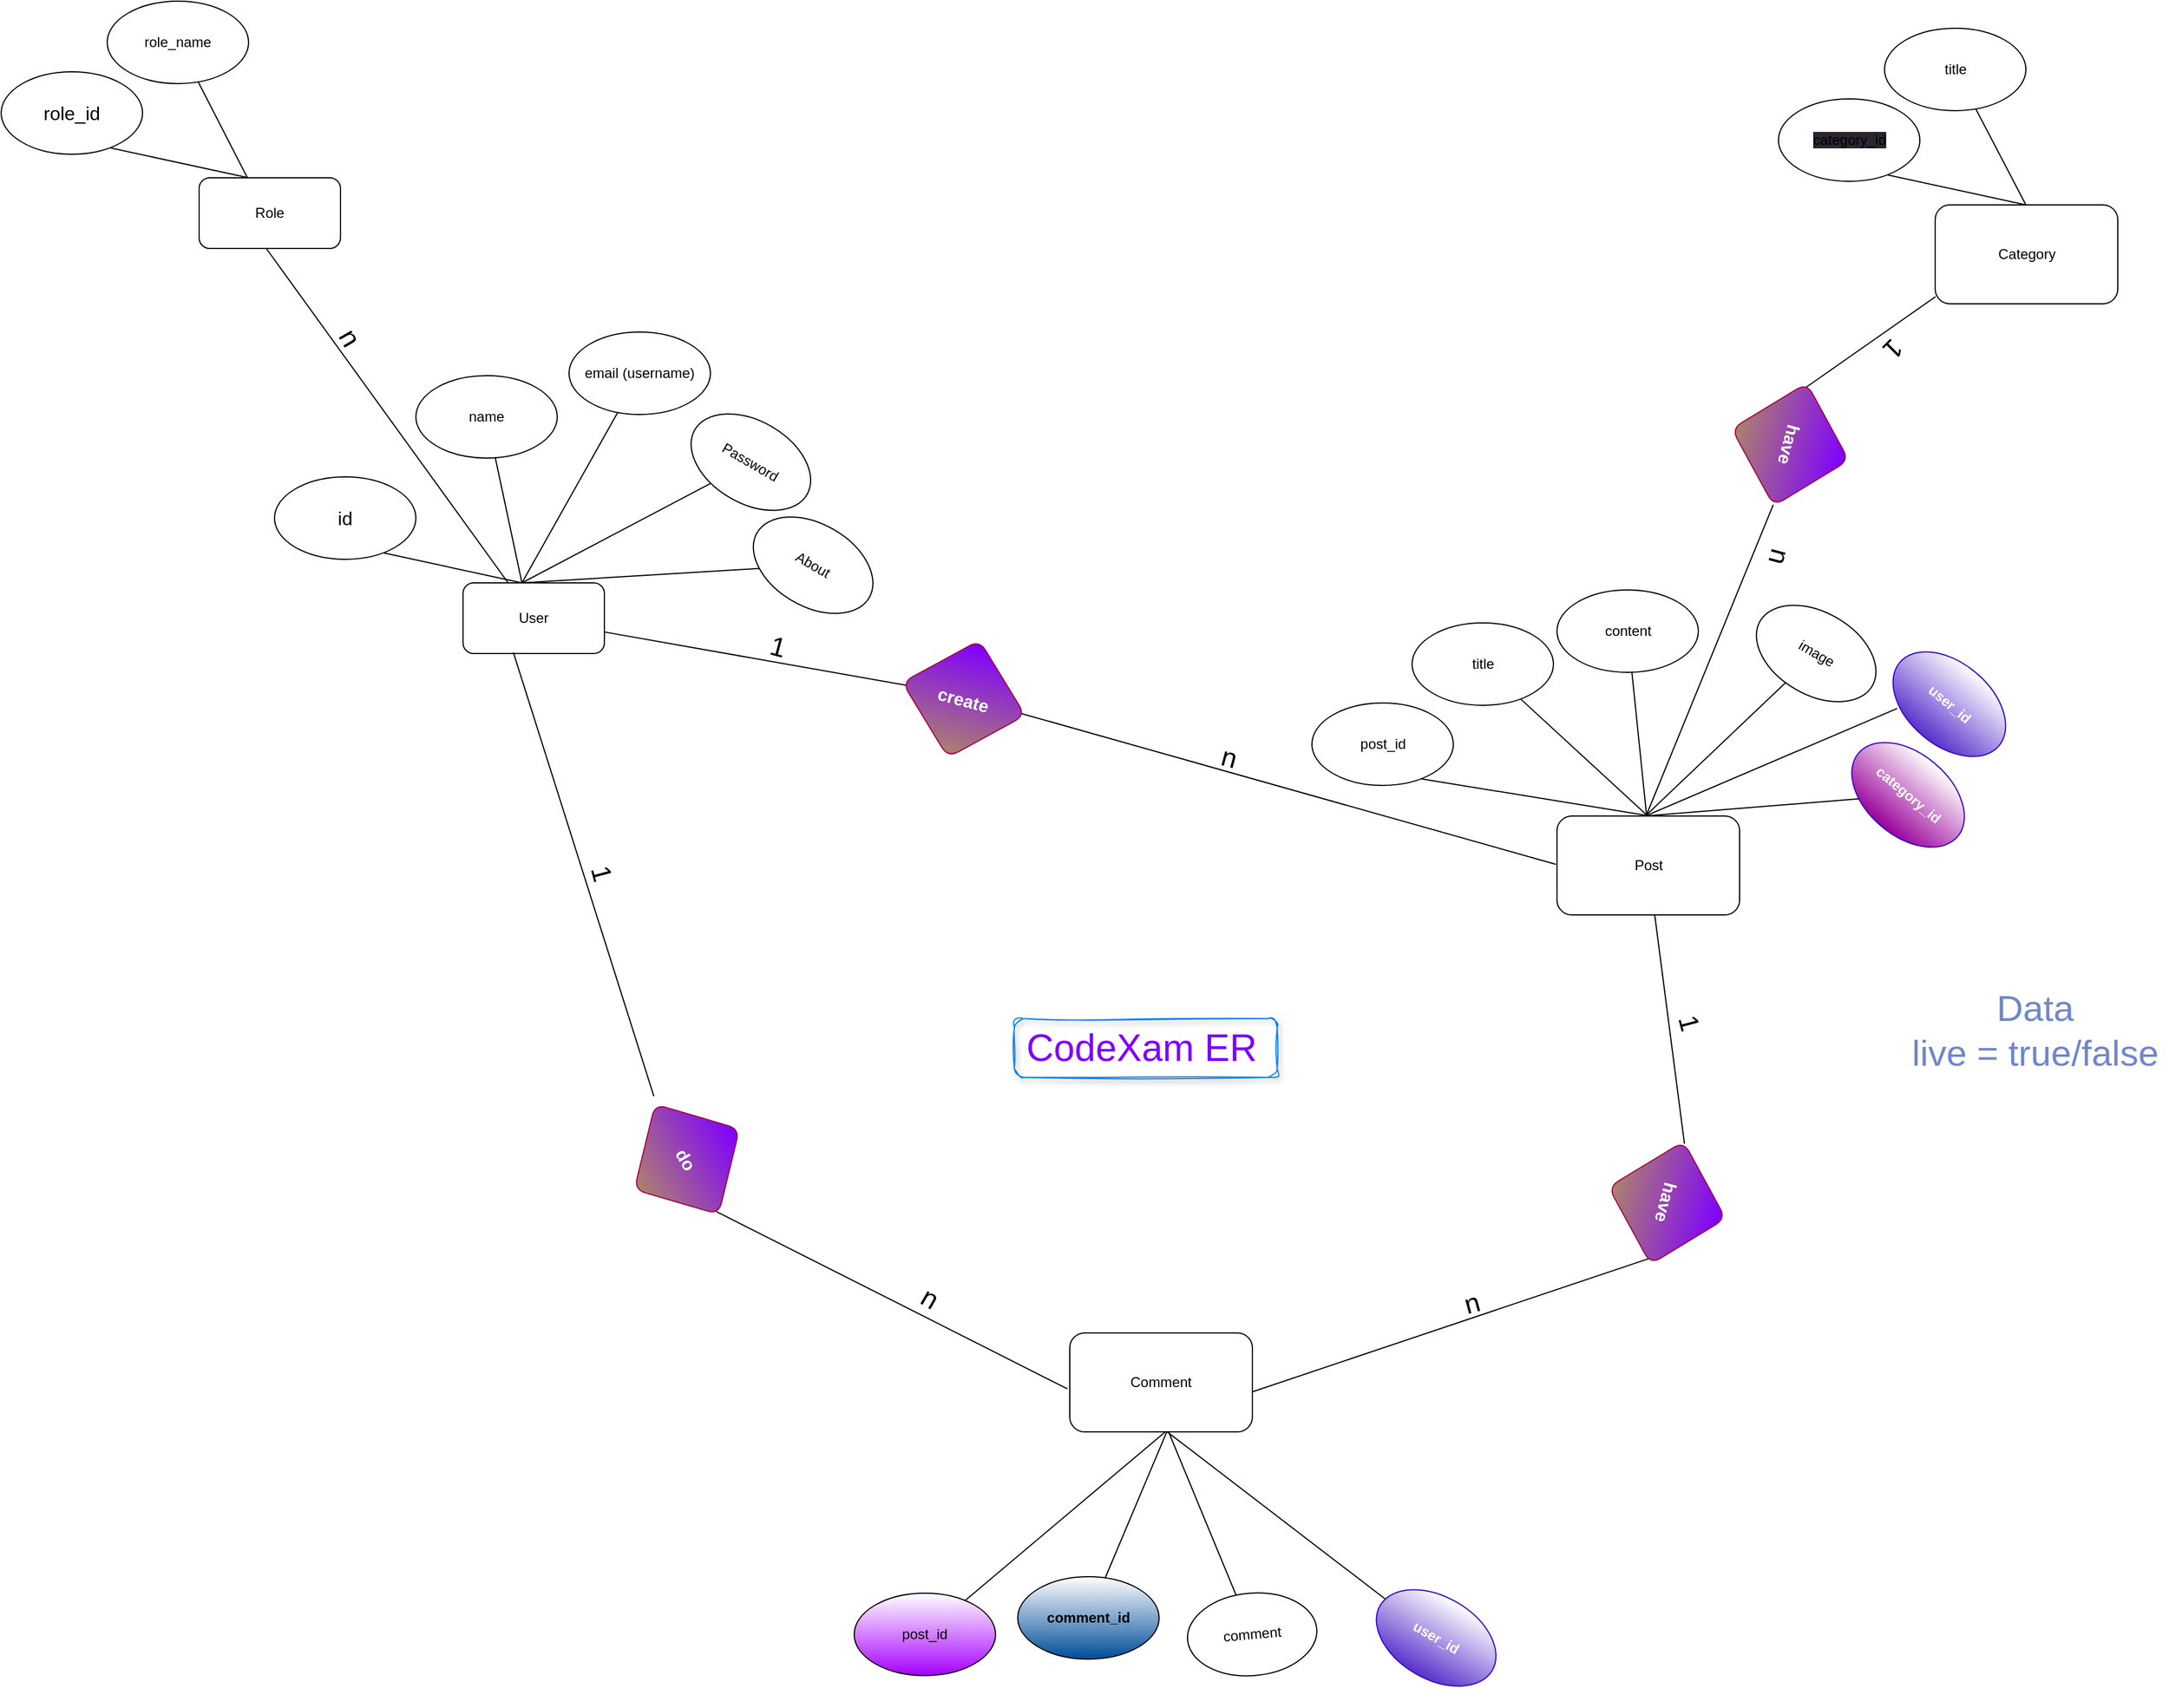 <mxfile version="20.7.4" type="device"><diagram id="6SDMkp0Jsah5h88VbhPf" name="Page-1"><mxGraphModel dx="3900" dy="1900" grid="0" gridSize="10" guides="1" tooltips="1" connect="0" arrows="1" fold="1" page="0" pageScale="1" pageWidth="1200" pageHeight="1920" math="0" shadow="0"><root><mxCell id="0"/><mxCell id="1" parent="0"/><mxCell id="XQUWWB7eHE2q2GueUw89-8" value="" style="endArrow=none;html=1;rounded=0;entryX=0.751;entryY=0.915;entryDx=0;entryDy=0;entryPerimeter=0;shadow=0;" parent="1" target="XQUWWB7eHE2q2GueUw89-1" edge="1"><mxGeometry width="50" height="50" relative="1" as="geometry"><mxPoint x="127" y="569" as="sourcePoint"/><mxPoint x="-3" y="549" as="targetPoint"/></mxGeometry></mxCell><mxCell id="XQUWWB7eHE2q2GueUw89-1" value="&lt;font style=&quot;font-size: 16px;&quot;&gt;id&lt;/font&gt;" style="ellipse;whiteSpace=wrap;html=1;shadow=0;" parent="1" vertex="1"><mxGeometry x="-83" y="479" width="120" height="70" as="geometry"/></mxCell><mxCell id="XQUWWB7eHE2q2GueUw89-2" value="User" style="rounded=1;whiteSpace=wrap;html=1;" parent="1" vertex="1"><mxGeometry x="77" y="569" width="120" height="60" as="geometry"/></mxCell><mxCell id="XQUWWB7eHE2q2GueUw89-3" value="name" style="ellipse;whiteSpace=wrap;html=1;" parent="1" vertex="1"><mxGeometry x="37" y="393" width="120" height="70" as="geometry"/></mxCell><mxCell id="XQUWWB7eHE2q2GueUw89-9" value="" style="endArrow=none;html=1;rounded=0;shadow=0;" parent="1" target="XQUWWB7eHE2q2GueUw89-3" edge="1"><mxGeometry width="50" height="50" relative="1" as="geometry"><mxPoint x="127" y="569" as="sourcePoint"/><mxPoint x="97" y="469" as="targetPoint"/></mxGeometry></mxCell><mxCell id="XQUWWB7eHE2q2GueUw89-10" value="email (username)" style="ellipse;whiteSpace=wrap;html=1;" parent="1" vertex="1"><mxGeometry x="167" y="356" width="120" height="70" as="geometry"/></mxCell><mxCell id="XQUWWB7eHE2q2GueUw89-11" value="" style="endArrow=none;html=1;rounded=0;shadow=0;" parent="1" target="XQUWWB7eHE2q2GueUw89-10" edge="1"><mxGeometry width="50" height="50" relative="1" as="geometry"><mxPoint x="127" y="569" as="sourcePoint"/><mxPoint x="227" y="459" as="targetPoint"/></mxGeometry></mxCell><mxCell id="XQUWWB7eHE2q2GueUw89-12" value="Password" style="ellipse;whiteSpace=wrap;html=1;rotation=30;" parent="1" vertex="1"><mxGeometry x="266.33" y="431.5" width="110" height="70" as="geometry"/></mxCell><mxCell id="XQUWWB7eHE2q2GueUw89-13" value="" style="endArrow=none;html=1;rounded=0;shadow=0;" parent="1" target="XQUWWB7eHE2q2GueUw89-12" edge="1"><mxGeometry width="50" height="50" relative="1" as="geometry"><mxPoint x="127" y="569" as="sourcePoint"/><mxPoint x="237" y="469" as="targetPoint"/></mxGeometry></mxCell><mxCell id="XQUWWB7eHE2q2GueUw89-14" value="&lt;font style=&quot;font-size: 12px;&quot;&gt;About&lt;/font&gt;" style="ellipse;whiteSpace=wrap;html=1;rotation=30;" parent="1" vertex="1"><mxGeometry x="319.17" y="519" width="110" height="70" as="geometry"/></mxCell><mxCell id="XQUWWB7eHE2q2GueUw89-15" value="" style="endArrow=none;html=1;rounded=0;shadow=0;" parent="1" target="XQUWWB7eHE2q2GueUw89-14" edge="1"><mxGeometry width="50" height="50" relative="1" as="geometry"><mxPoint x="127" y="569" as="sourcePoint"/><mxPoint x="289.84" y="556.5" as="targetPoint"/></mxGeometry></mxCell><mxCell id="HnbUaMD_o3YrKegEh7Nn-2" value="" style="endArrow=none;html=1;rounded=0;entryX=0.751;entryY=0.915;entryDx=0;entryDy=0;entryPerimeter=0;shadow=0;exitX=0.486;exitY=-0.008;exitDx=0;exitDy=0;exitPerimeter=0;" parent="1" source="HnbUaMD_o3YrKegEh7Nn-1" target="HnbUaMD_o3YrKegEh7Nn-3" edge="1"><mxGeometry width="50" height="50" relative="1" as="geometry"><mxPoint x="1080.54" y="767" as="sourcePoint"/><mxPoint x="950.54" y="747" as="targetPoint"/></mxGeometry></mxCell><mxCell id="HnbUaMD_o3YrKegEh7Nn-3" value="post_id" style="ellipse;whiteSpace=wrap;html=1;shadow=0;" parent="1" vertex="1"><mxGeometry x="797.54" y="671" width="120" height="70" as="geometry"/></mxCell><mxCell id="HnbUaMD_o3YrKegEh7Nn-4" value="title" style="ellipse;whiteSpace=wrap;html=1;" parent="1" vertex="1"><mxGeometry x="882.54" y="603" width="120" height="70" as="geometry"/></mxCell><mxCell id="HnbUaMD_o3YrKegEh7Nn-5" value="" style="endArrow=none;html=1;rounded=0;shadow=0;" parent="1" target="HnbUaMD_o3YrKegEh7Nn-4" edge="1"><mxGeometry width="50" height="50" relative="1" as="geometry"><mxPoint x="1081.54" y="766" as="sourcePoint"/><mxPoint x="1050.54" y="667" as="targetPoint"/></mxGeometry></mxCell><mxCell id="HnbUaMD_o3YrKegEh7Nn-6" value="content" style="ellipse;whiteSpace=wrap;html=1;" parent="1" vertex="1"><mxGeometry x="1005.54" y="575" width="120" height="70" as="geometry"/></mxCell><mxCell id="HnbUaMD_o3YrKegEh7Nn-7" value="" style="endArrow=none;html=1;rounded=0;shadow=0;" parent="1" target="HnbUaMD_o3YrKegEh7Nn-6" edge="1"><mxGeometry width="50" height="50" relative="1" as="geometry"><mxPoint x="1081.54" y="766" as="sourcePoint"/><mxPoint x="1180.54" y="657" as="targetPoint"/></mxGeometry></mxCell><mxCell id="HnbUaMD_o3YrKegEh7Nn-8" value="image" style="ellipse;whiteSpace=wrap;html=1;rotation=30;" parent="1" vertex="1"><mxGeometry x="1170.54" y="594" width="110" height="70" as="geometry"/></mxCell><mxCell id="HnbUaMD_o3YrKegEh7Nn-9" value="" style="endArrow=none;html=1;rounded=0;shadow=0;" parent="1" target="HnbUaMD_o3YrKegEh7Nn-8" edge="1"><mxGeometry width="50" height="50" relative="1" as="geometry"><mxPoint x="1080.54" y="767" as="sourcePoint"/><mxPoint x="1190.54" y="667" as="targetPoint"/></mxGeometry></mxCell><mxCell id="HnbUaMD_o3YrKegEh7Nn-10" value="" style="endArrow=none;html=1;rounded=0;shadow=0;entryX=0.213;entryY=0.947;entryDx=0;entryDy=0;entryPerimeter=0;" parent="1" target="HnbUaMD_o3YrKegEh7Nn-11" edge="1"><mxGeometry width="50" height="50" relative="1" as="geometry"><mxPoint x="1080.54" y="767" as="sourcePoint"/><mxPoint x="1282.092" y="754.808" as="targetPoint"/></mxGeometry></mxCell><mxCell id="HnbUaMD_o3YrKegEh7Nn-11" value="&lt;b&gt;user_id&lt;/b&gt;" style="ellipse;whiteSpace=wrap;html=1;rotation=40;fillColor=default;fontColor=#ffffff;strokeColor=#3700CC;gradientColor=#582FCB;" parent="1" vertex="1"><mxGeometry x="1283.54" y="637" width="110" height="70" as="geometry"/></mxCell><mxCell id="HnbUaMD_o3YrKegEh7Nn-13" value="" style="endArrow=none;html=1;rounded=0;fontSize=15;exitX=0.963;exitY=0.494;exitDx=0;exitDy=0;exitPerimeter=0;" parent="1" source="HnbUaMD_o3YrKegEh7Nn-12" edge="1"><mxGeometry width="50" height="50" relative="1" as="geometry"><mxPoint x="797" y="809.721" as="sourcePoint"/><mxPoint x="1004.54" y="808" as="targetPoint"/></mxGeometry></mxCell><mxCell id="HnbUaMD_o3YrKegEh7Nn-14" value="" style="endArrow=none;html=1;rounded=0;fontSize=15;exitX=0.05;exitY=0.513;exitDx=0;exitDy=0;exitPerimeter=0;entryX=1.005;entryY=0.697;entryDx=0;entryDy=0;entryPerimeter=0;" parent="1" source="HnbUaMD_o3YrKegEh7Nn-12" target="XQUWWB7eHE2q2GueUw89-2" edge="1"><mxGeometry width="50" height="50" relative="1" as="geometry"><mxPoint x="147" y="679.5" as="sourcePoint"/><mxPoint x="197" y="629.5" as="targetPoint"/></mxGeometry></mxCell><mxCell id="HnbUaMD_o3YrKegEh7Nn-12" value="&lt;b&gt;&lt;font style=&quot;font-size: 15px;&quot;&gt;create&lt;/font&gt;&lt;/b&gt;" style="rhombus;whiteSpace=wrap;html=1;strokeColor=#A50040;fontSize=12;fillColor=#7F00FF;fontColor=#ffffff;gradientColor=#AC816E;rounded=1;rotation=15;" parent="1" vertex="1"><mxGeometry x="448" y="616" width="108" height="103" as="geometry"/></mxCell><mxCell id="HnbUaMD_o3YrKegEh7Nn-17" value="&lt;font style=&quot;font-size: 23px;&quot;&gt;1&lt;/font&gt;" style="text;html=1;align=center;verticalAlign=middle;resizable=0;points=[];autosize=1;strokeColor=none;fillColor=none;fontSize=15;rotation=15;" parent="1" vertex="1"><mxGeometry x="328" y="603" width="31" height="40" as="geometry"/></mxCell><mxCell id="HnbUaMD_o3YrKegEh7Nn-18" value="&lt;font style=&quot;font-size: 23px;&quot;&gt;n&lt;/font&gt;" style="text;html=1;align=center;verticalAlign=middle;resizable=0;points=[];autosize=1;strokeColor=none;fillColor=none;fontSize=15;rotation=15;" parent="1" vertex="1"><mxGeometry x="711.0" y="697" width="31" height="40" as="geometry"/></mxCell><mxCell id="HnbUaMD_o3YrKegEh7Nn-33" value="" style="endArrow=none;html=1;rounded=0;shadow=0;exitX=0.526;exitY=0.995;exitDx=0;exitDy=0;exitPerimeter=0;" parent="1" source="HnbUaMD_o3YrKegEh7Nn-32" target="HnbUaMD_o3YrKegEh7Nn-34" edge="1"><mxGeometry width="50" height="50" relative="1" as="geometry"><mxPoint x="645.83" y="1587" as="sourcePoint"/><mxPoint x="515.83" y="1567" as="targetPoint"/></mxGeometry></mxCell><mxCell id="HnbUaMD_o3YrKegEh7Nn-34" value="post_id" style="ellipse;whiteSpace=wrap;html=1;shadow=0;gradientColor=#a600ff;" parent="1" vertex="1"><mxGeometry x="409" y="1427" width="120" height="70" as="geometry"/></mxCell><mxCell id="HnbUaMD_o3YrKegEh7Nn-35" value="&lt;b&gt;comment_id&lt;/b&gt;" style="ellipse;whiteSpace=wrap;html=1;gradientColor=#004C99;" parent="1" vertex="1"><mxGeometry x="547.83" y="1413" width="120" height="70" as="geometry"/></mxCell><mxCell id="HnbUaMD_o3YrKegEh7Nn-36" value="" style="endArrow=none;html=1;rounded=0;shadow=0;exitX=0.533;exitY=0.992;exitDx=0;exitDy=0;exitPerimeter=0;" parent="1" source="HnbUaMD_o3YrKegEh7Nn-32" target="HnbUaMD_o3YrKegEh7Nn-35" edge="1"><mxGeometry width="50" height="50" relative="1" as="geometry"><mxPoint x="645.83" y="1587" as="sourcePoint"/><mxPoint x="615.83" y="1487" as="targetPoint"/></mxGeometry></mxCell><mxCell id="HnbUaMD_o3YrKegEh7Nn-39" value="comment" style="ellipse;whiteSpace=wrap;html=1;rotation=-5;" parent="1" vertex="1"><mxGeometry x="691.83" y="1427" width="110" height="70" as="geometry"/></mxCell><mxCell id="HnbUaMD_o3YrKegEh7Nn-40" value="" style="endArrow=none;html=1;rounded=0;shadow=0;" parent="1" target="HnbUaMD_o3YrKegEh7Nn-39" edge="1"><mxGeometry width="50" height="50" relative="1" as="geometry"><mxPoint x="673" y="1283" as="sourcePoint"/><mxPoint x="755.83" y="1487" as="targetPoint"/></mxGeometry></mxCell><mxCell id="HnbUaMD_o3YrKegEh7Nn-41" value="" style="endArrow=none;html=1;rounded=0;shadow=0;exitX=0.535;exitY=1.002;exitDx=0;exitDy=0;exitPerimeter=0;" parent="1" source="HnbUaMD_o3YrKegEh7Nn-32" target="HnbUaMD_o3YrKegEh7Nn-42" edge="1"><mxGeometry width="50" height="50" relative="1" as="geometry"><mxPoint x="645.83" y="1587" as="sourcePoint"/><mxPoint x="847.382" y="1574.808" as="targetPoint"/></mxGeometry></mxCell><mxCell id="HnbUaMD_o3YrKegEh7Nn-42" value="&lt;b&gt;user_id&lt;/b&gt;" style="ellipse;whiteSpace=wrap;html=1;rotation=30;fillColor=default;fontColor=#ffffff;strokeColor=#3700CC;gradientColor=#582FCB;" parent="1" vertex="1"><mxGeometry x="848" y="1430" width="110" height="70" as="geometry"/></mxCell><mxCell id="HnbUaMD_o3YrKegEh7Nn-46" value="" style="endArrow=none;html=1;rounded=0;fontSize=16;entryX=0.356;entryY=0.984;entryDx=0;entryDy=0;entryPerimeter=0;" parent="1" target="XQUWWB7eHE2q2GueUw89-2" edge="1"><mxGeometry width="50" height="50" relative="1" as="geometry"><mxPoint x="239" y="1005" as="sourcePoint"/><mxPoint x="120" y="786" as="targetPoint"/></mxGeometry></mxCell><mxCell id="HnbUaMD_o3YrKegEh7Nn-47" value="" style="endArrow=none;html=1;rounded=0;fontSize=16;exitX=0.972;exitY=0.505;exitDx=0;exitDy=0;exitPerimeter=0;entryX=-0.013;entryY=0.565;entryDx=0;entryDy=0;entryPerimeter=0;" parent="1" source="HnbUaMD_o3YrKegEh7Nn-44" target="HnbUaMD_o3YrKegEh7Nn-32" edge="1"><mxGeometry width="50" height="50" relative="1" as="geometry"><mxPoint x="267" y="1107" as="sourcePoint"/><mxPoint x="588" y="1260" as="targetPoint"/></mxGeometry></mxCell><mxCell id="HnbUaMD_o3YrKegEh7Nn-44" value="&lt;b&gt;&lt;font style=&quot;font-size: 15px;&quot;&gt;do&lt;/font&gt;&lt;/b&gt;" style="rhombus;whiteSpace=wrap;html=1;strokeColor=#A50040;fontSize=12;fillColor=#7F00FF;fontColor=#ffffff;gradientColor=#AC816E;rotation=60;rounded=1;" parent="1" vertex="1"><mxGeometry x="213" y="1007" width="108" height="103" as="geometry"/></mxCell><mxCell id="HnbUaMD_o3YrKegEh7Nn-48" value="" style="endArrow=none;html=1;rounded=0;fontSize=16;exitX=0.016;exitY=0.488;exitDx=0;exitDy=0;exitPerimeter=0;" parent="1" source="HnbUaMD_o3YrKegEh7Nn-50" target="HnbUaMD_o3YrKegEh7Nn-1" edge="1"><mxGeometry width="50" height="50" relative="1" as="geometry"><mxPoint x="1104" y="1048" as="sourcePoint"/><mxPoint x="924" y="852" as="targetPoint"/></mxGeometry></mxCell><mxCell id="HnbUaMD_o3YrKegEh7Nn-1" value="&lt;font style=&quot;font-size: 12px;&quot;&gt;Post&lt;/font&gt;" style="whiteSpace=wrap;html=1;rounded=1;" parent="1" vertex="1"><mxGeometry x="1005.54" y="767" width="155" height="84" as="geometry"/></mxCell><mxCell id="HnbUaMD_o3YrKegEh7Nn-49" value="" style="endArrow=none;html=1;rounded=0;fontSize=16;exitX=1;exitY=0.595;exitDx=0;exitDy=0;exitPerimeter=0;" parent="1" source="HnbUaMD_o3YrKegEh7Nn-32" edge="1"><mxGeometry width="50" height="50" relative="1" as="geometry"><mxPoint x="747" y="1276" as="sourcePoint"/><mxPoint x="1086" y="1142" as="targetPoint"/></mxGeometry></mxCell><mxCell id="HnbUaMD_o3YrKegEh7Nn-50" value="&lt;b&gt;&lt;font style=&quot;font-size: 15px;&quot;&gt;have&lt;/font&gt;&lt;/b&gt;" style="rhombus;whiteSpace=wrap;html=1;strokeColor=#A50040;fontSize=12;fillColor=#7F00FF;fontColor=#ffffff;gradientColor=#AC816E;rotation=105;rounded=1;" parent="1" vertex="1"><mxGeometry x="1045" y="1044" width="108" height="103" as="geometry"/></mxCell><mxCell id="HnbUaMD_o3YrKegEh7Nn-51" value="&lt;font style=&quot;font-size: 23px;&quot;&gt;1&lt;/font&gt;" style="text;html=1;align=center;verticalAlign=middle;resizable=0;points=[];autosize=1;strokeColor=none;fillColor=none;fontSize=15;rotation=75;" parent="1" vertex="1"><mxGeometry x="179" y="795" width="31" height="40" as="geometry"/></mxCell><mxCell id="HnbUaMD_o3YrKegEh7Nn-52" value="&lt;font style=&quot;font-size: 23px;&quot;&gt;n&lt;/font&gt;" style="text;html=1;align=center;verticalAlign=middle;resizable=0;points=[];autosize=1;strokeColor=none;fillColor=none;fontSize=15;rotation=30;" parent="1" vertex="1"><mxGeometry x="457" y="1156" width="31" height="40" as="geometry"/></mxCell><mxCell id="HnbUaMD_o3YrKegEh7Nn-53" value="&lt;font style=&quot;font-size: 23px;&quot;&gt;1&lt;/font&gt;" style="text;html=1;align=center;verticalAlign=middle;resizable=0;points=[];autosize=1;strokeColor=none;fillColor=none;fontSize=15;rotation=75;" parent="1" vertex="1"><mxGeometry x="1102" y="922" width="31" height="40" as="geometry"/></mxCell><mxCell id="HnbUaMD_o3YrKegEh7Nn-54" value="&lt;font style=&quot;font-size: 23px;&quot;&gt;n&lt;/font&gt;" style="text;html=1;align=center;verticalAlign=middle;resizable=0;points=[];autosize=1;strokeColor=none;fillColor=none;fontSize=15;rotation=-15;" parent="1" vertex="1"><mxGeometry x="917" y="1161" width="31" height="40" as="geometry"/></mxCell><mxCell id="HnbUaMD_o3YrKegEh7Nn-32" value="Comment" style="whiteSpace=wrap;html=1;rounded=1;glass=0;shadow=0;" parent="1" vertex="1"><mxGeometry x="592" y="1206" width="155" height="84" as="geometry"/></mxCell><mxCell id="HnbUaMD_o3YrKegEh7Nn-57" value="&lt;font color=&quot;#7f00ff&quot; style=&quot;font-size: 32px;&quot;&gt;CodeXam ER&amp;nbsp;&lt;/font&gt;" style="text;html=1;align=center;verticalAlign=middle;resizable=0;points=[];autosize=1;strokeColor=#007FFF;fillColor=none;fontSize=16;fontColor=#ffffff;gradientColor=none;rounded=1;glass=1;shadow=1;sketch=1;curveFitting=1;jiggle=2;" parent="1" vertex="1"><mxGeometry x="545" y="939" width="223" height="50" as="geometry"/></mxCell><mxCell id="HnbUaMD_o3YrKegEh7Nn-63" value="" style="endArrow=none;html=1;rounded=0;entryX=0.751;entryY=0.915;entryDx=0;entryDy=0;entryPerimeter=0;shadow=0;" parent="1" target="HnbUaMD_o3YrKegEh7Nn-64" edge="1"><mxGeometry width="50" height="50" relative="1" as="geometry"><mxPoint x="1403.54" y="248.0" as="sourcePoint"/><mxPoint x="1273.54" y="228" as="targetPoint"/></mxGeometry></mxCell><mxCell id="HnbUaMD_o3YrKegEh7Nn-64" value="&lt;span style=&quot;background-color: rgb(42, 37, 47);&quot;&gt;category_id&lt;/span&gt;" style="ellipse;whiteSpace=wrap;html=1;shadow=0;" parent="1" vertex="1"><mxGeometry x="1193.54" y="158" width="120" height="70" as="geometry"/></mxCell><mxCell id="HnbUaMD_o3YrKegEh7Nn-65" value="title" style="ellipse;whiteSpace=wrap;html=1;" parent="1" vertex="1"><mxGeometry x="1283.54" y="98" width="120" height="70" as="geometry"/></mxCell><mxCell id="HnbUaMD_o3YrKegEh7Nn-66" value="" style="endArrow=none;html=1;rounded=0;shadow=0;" parent="1" target="HnbUaMD_o3YrKegEh7Nn-65" edge="1"><mxGeometry width="50" height="50" relative="1" as="geometry"><mxPoint x="1403.54" y="248.0" as="sourcePoint"/><mxPoint x="1373.54" y="148" as="targetPoint"/></mxGeometry></mxCell><mxCell id="HnbUaMD_o3YrKegEh7Nn-71" value="" style="endArrow=none;html=1;rounded=0;fontSize=12;fontColor=#7F00FF;entryX=0.002;entryY=0.928;entryDx=0;entryDy=0;entryPerimeter=0;" parent="1" target="HnbUaMD_o3YrKegEh7Nn-58" edge="1"><mxGeometry width="50" height="50" relative="1" as="geometry"><mxPoint x="1214" y="405" as="sourcePoint"/><mxPoint x="1352" y="309" as="targetPoint"/></mxGeometry></mxCell><mxCell id="HnbUaMD_o3YrKegEh7Nn-58" value="&lt;font style=&quot;font-size: 12px;&quot;&gt;Category&lt;/font&gt;" style="whiteSpace=wrap;html=1;rounded=1;" parent="1" vertex="1"><mxGeometry x="1326.54" y="248" width="155" height="84" as="geometry"/></mxCell><mxCell id="HnbUaMD_o3YrKegEh7Nn-72" value="" style="endArrow=none;html=1;rounded=0;fontSize=12;fontColor=#7F00FF;entryX=0.992;entryY=0.507;entryDx=0;entryDy=0;entryPerimeter=0;" parent="1" target="HnbUaMD_o3YrKegEh7Nn-70" edge="1"><mxGeometry x="1" y="-132" width="50" height="50" relative="1" as="geometry"><mxPoint x="1081.54" y="766" as="sourcePoint"/><mxPoint x="1228.54" y="494" as="targetPoint"/><mxPoint x="37" y="-68" as="offset"/></mxGeometry></mxCell><mxCell id="HnbUaMD_o3YrKegEh7Nn-70" value="&lt;b&gt;&lt;font style=&quot;font-size: 15px;&quot;&gt;have&lt;/font&gt;&lt;/b&gt;" style="rhombus;whiteSpace=wrap;html=1;strokeColor=#A50040;fontSize=12;fillColor=#7F00FF;fontColor=#ffffff;gradientColor=#AC816E;rotation=105;rounded=1;" parent="1" vertex="1"><mxGeometry x="1149.54" y="400" width="108" height="103" as="geometry"/></mxCell><mxCell id="HnbUaMD_o3YrKegEh7Nn-74" value="" style="endArrow=none;html=1;rounded=0;shadow=0;exitX=0.497;exitY=-0.003;exitDx=0;exitDy=0;exitPerimeter=0;" parent="1" source="HnbUaMD_o3YrKegEh7Nn-1" target="HnbUaMD_o3YrKegEh7Nn-73" edge="1"><mxGeometry width="50" height="50" relative="1" as="geometry"><mxPoint x="1082.54" y="766" as="sourcePoint"/><mxPoint x="1313.243" y="860.677" as="targetPoint"/></mxGeometry></mxCell><mxCell id="HnbUaMD_o3YrKegEh7Nn-73" value="&lt;b&gt;category_id&lt;/b&gt;" style="ellipse;whiteSpace=wrap;html=1;rotation=40;fillColor=default;fontColor=#ffffff;strokeColor=#3700CC;gradientColor=#990099;" parent="1" vertex="1"><mxGeometry x="1248.54" y="714" width="110" height="70" as="geometry"/></mxCell><mxCell id="HnbUaMD_o3YrKegEh7Nn-75" value="&lt;font style=&quot;font-size: 23px;&quot;&gt;1&lt;/font&gt;" style="text;html=1;align=center;verticalAlign=middle;resizable=0;points=[];autosize=1;strokeColor=none;fillColor=none;fontSize=15;rotation=135;" parent="1" vertex="1"><mxGeometry x="1276" y="350" width="31" height="40" as="geometry"/></mxCell><mxCell id="HnbUaMD_o3YrKegEh7Nn-76" value="&lt;font style=&quot;font-size: 23px;&quot;&gt;n&lt;/font&gt;" style="text;html=1;align=center;verticalAlign=middle;resizable=0;points=[];autosize=1;strokeColor=none;fillColor=none;fontSize=15;rotation=105;" parent="1" vertex="1"><mxGeometry x="1179" y="526" width="31" height="40" as="geometry"/></mxCell><mxCell id="HnbUaMD_o3YrKegEh7Nn-78" value="" style="endArrow=none;html=1;rounded=0;entryX=0.751;entryY=0.915;entryDx=0;entryDy=0;entryPerimeter=0;shadow=0;" parent="1" target="HnbUaMD_o3YrKegEh7Nn-79" edge="1"><mxGeometry width="50" height="50" relative="1" as="geometry"><mxPoint x="-105" y="225" as="sourcePoint"/><mxPoint x="-235" y="205" as="targetPoint"/></mxGeometry></mxCell><mxCell id="HnbUaMD_o3YrKegEh7Nn-79" value="&lt;font style=&quot;font-size: 16px;&quot;&gt;role_id&lt;/font&gt;" style="ellipse;whiteSpace=wrap;html=1;shadow=0;" parent="1" vertex="1"><mxGeometry x="-315" y="135" width="120" height="70" as="geometry"/></mxCell><mxCell id="HnbUaMD_o3YrKegEh7Nn-80" value="Role" style="rounded=1;whiteSpace=wrap;html=1;" parent="1" vertex="1"><mxGeometry x="-147" y="225" width="120" height="60" as="geometry"/></mxCell><mxCell id="HnbUaMD_o3YrKegEh7Nn-81" value="role_name" style="ellipse;whiteSpace=wrap;html=1;" parent="1" vertex="1"><mxGeometry x="-225" y="75" width="120" height="70" as="geometry"/></mxCell><mxCell id="HnbUaMD_o3YrKegEh7Nn-82" value="" style="endArrow=none;html=1;rounded=0;shadow=0;" parent="1" target="HnbUaMD_o3YrKegEh7Nn-81" edge="1"><mxGeometry width="50" height="50" relative="1" as="geometry"><mxPoint x="-106" y="225" as="sourcePoint"/><mxPoint x="-135" y="125" as="targetPoint"/></mxGeometry></mxCell><mxCell id="HnbUaMD_o3YrKegEh7Nn-85" value="&lt;font color=&quot;#7086cc&quot; style=&quot;font-size: 31px;&quot;&gt;Data&lt;br style=&quot;font-size: 31px;&quot;&gt;live = true/false&lt;/font&gt;" style="text;html=1;align=center;verticalAlign=middle;resizable=0;points=[];autosize=1;strokeColor=none;fillColor=none;fontSize=31;fontColor=#7F00FF;rounded=0;fontStyle=0" parent="1" vertex="1"><mxGeometry x="1297" y="906" width="227" height="86" as="geometry"/></mxCell><mxCell id="HnbUaMD_o3YrKegEh7Nn-86" value="" style="endArrow=none;html=1;rounded=0;fontSize=31;fontColor=#7086CC;entryX=0.473;entryY=0.994;entryDx=0;entryDy=0;entryPerimeter=0;" parent="1" source="XQUWWB7eHE2q2GueUw89-2" target="HnbUaMD_o3YrKegEh7Nn-80" edge="1"><mxGeometry width="50" height="50" relative="1" as="geometry"><mxPoint x="-60" y="429" as="sourcePoint"/><mxPoint x="-30" y="371" as="targetPoint"/></mxGeometry></mxCell><mxCell id="HnbUaMD_o3YrKegEh7Nn-87" value="&lt;font style=&quot;font-size: 23px;&quot;&gt;n&lt;/font&gt;" style="text;html=1;align=center;verticalAlign=middle;resizable=0;points=[];autosize=1;strokeColor=none;fillColor=none;fontSize=15;rotation=60;" parent="1" vertex="1"><mxGeometry x="-35" y="340" width="31" height="40" as="geometry"/></mxCell></root></mxGraphModel></diagram></mxfile>